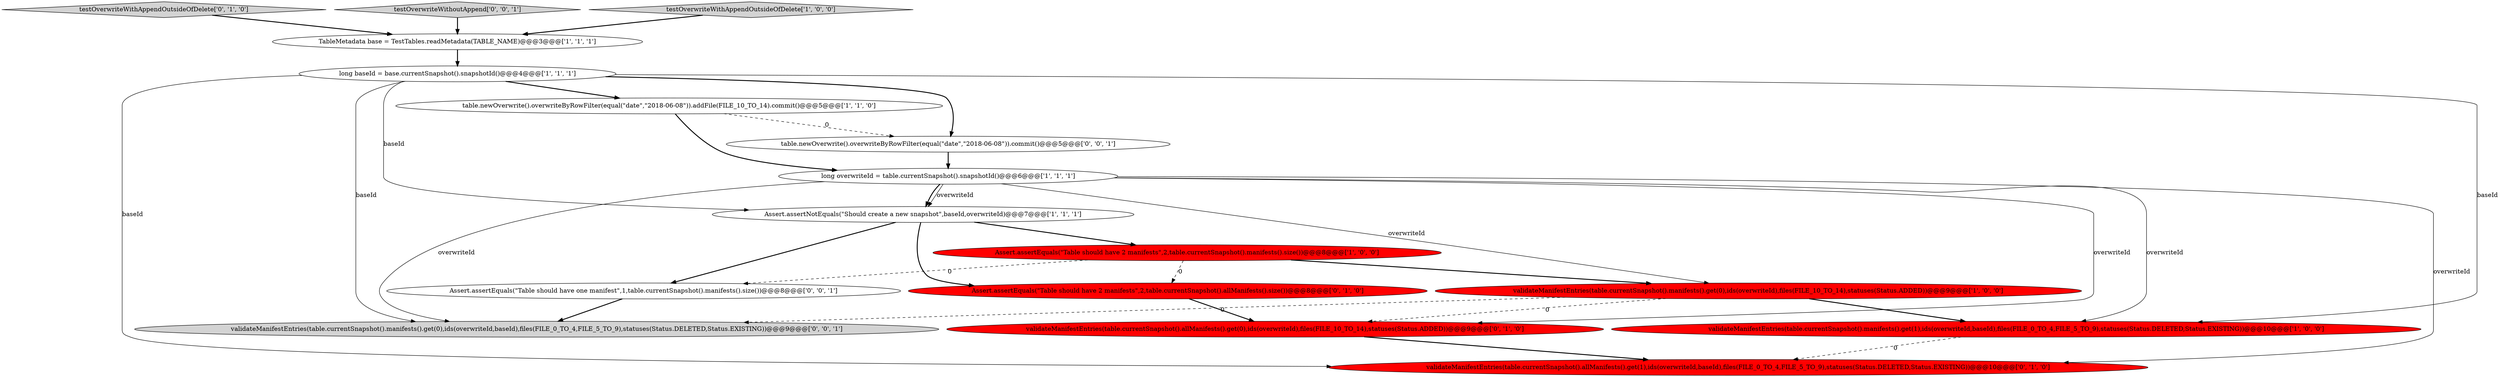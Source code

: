 digraph {
11 [style = filled, label = "testOverwriteWithAppendOutsideOfDelete['0', '1', '0']", fillcolor = lightgray, shape = diamond image = "AAA0AAABBB2BBB"];
12 [style = filled, label = "Assert.assertEquals(\"Table should have 2 manifests\",2,table.currentSnapshot().allManifests().size())@@@8@@@['0', '1', '0']", fillcolor = red, shape = ellipse image = "AAA1AAABBB2BBB"];
14 [style = filled, label = "Assert.assertEquals(\"Table should have one manifest\",1,table.currentSnapshot().manifests().size())@@@8@@@['0', '0', '1']", fillcolor = white, shape = ellipse image = "AAA0AAABBB3BBB"];
4 [style = filled, label = "Assert.assertEquals(\"Table should have 2 manifests\",2,table.currentSnapshot().manifests().size())@@@8@@@['1', '0', '0']", fillcolor = red, shape = ellipse image = "AAA1AAABBB1BBB"];
2 [style = filled, label = "validateManifestEntries(table.currentSnapshot().manifests().get(1),ids(overwriteId,baseId),files(FILE_0_TO_4,FILE_5_TO_9),statuses(Status.DELETED,Status.EXISTING))@@@10@@@['1', '0', '0']", fillcolor = red, shape = ellipse image = "AAA1AAABBB1BBB"];
16 [style = filled, label = "testOverwriteWithoutAppend['0', '0', '1']", fillcolor = lightgray, shape = diamond image = "AAA0AAABBB3BBB"];
10 [style = filled, label = "validateManifestEntries(table.currentSnapshot().allManifests().get(0),ids(overwriteId),files(FILE_10_TO_14),statuses(Status.ADDED))@@@9@@@['0', '1', '0']", fillcolor = red, shape = ellipse image = "AAA1AAABBB2BBB"];
7 [style = filled, label = "long overwriteId = table.currentSnapshot().snapshotId()@@@6@@@['1', '1', '1']", fillcolor = white, shape = ellipse image = "AAA0AAABBB1BBB"];
6 [style = filled, label = "TableMetadata base = TestTables.readMetadata(TABLE_NAME)@@@3@@@['1', '1', '1']", fillcolor = white, shape = ellipse image = "AAA0AAABBB1BBB"];
5 [style = filled, label = "validateManifestEntries(table.currentSnapshot().manifests().get(0),ids(overwriteId),files(FILE_10_TO_14),statuses(Status.ADDED))@@@9@@@['1', '0', '0']", fillcolor = red, shape = ellipse image = "AAA1AAABBB1BBB"];
13 [style = filled, label = "table.newOverwrite().overwriteByRowFilter(equal(\"date\",\"2018-06-08\")).commit()@@@5@@@['0', '0', '1']", fillcolor = white, shape = ellipse image = "AAA0AAABBB3BBB"];
3 [style = filled, label = "testOverwriteWithAppendOutsideOfDelete['1', '0', '0']", fillcolor = lightgray, shape = diamond image = "AAA0AAABBB1BBB"];
9 [style = filled, label = "validateManifestEntries(table.currentSnapshot().allManifests().get(1),ids(overwriteId,baseId),files(FILE_0_TO_4,FILE_5_TO_9),statuses(Status.DELETED,Status.EXISTING))@@@10@@@['0', '1', '0']", fillcolor = red, shape = ellipse image = "AAA1AAABBB2BBB"];
1 [style = filled, label = "long baseId = base.currentSnapshot().snapshotId()@@@4@@@['1', '1', '1']", fillcolor = white, shape = ellipse image = "AAA0AAABBB1BBB"];
8 [style = filled, label = "table.newOverwrite().overwriteByRowFilter(equal(\"date\",\"2018-06-08\")).addFile(FILE_10_TO_14).commit()@@@5@@@['1', '1', '0']", fillcolor = white, shape = ellipse image = "AAA0AAABBB1BBB"];
0 [style = filled, label = "Assert.assertNotEquals(\"Should create a new snapshot\",baseId,overwriteId)@@@7@@@['1', '1', '1']", fillcolor = white, shape = ellipse image = "AAA0AAABBB1BBB"];
15 [style = filled, label = "validateManifestEntries(table.currentSnapshot().manifests().get(0),ids(overwriteId,baseId),files(FILE_0_TO_4,FILE_5_TO_9),statuses(Status.DELETED,Status.EXISTING))@@@9@@@['0', '0', '1']", fillcolor = lightgray, shape = ellipse image = "AAA0AAABBB3BBB"];
1->2 [style = solid, label="baseId"];
1->8 [style = bold, label=""];
16->6 [style = bold, label=""];
0->12 [style = bold, label=""];
11->6 [style = bold, label=""];
7->2 [style = solid, label="overwriteId"];
3->6 [style = bold, label=""];
7->0 [style = bold, label=""];
1->13 [style = bold, label=""];
8->7 [style = bold, label=""];
4->12 [style = dashed, label="0"];
8->13 [style = dashed, label="0"];
6->1 [style = bold, label=""];
5->2 [style = bold, label=""];
0->14 [style = bold, label=""];
12->10 [style = bold, label=""];
7->0 [style = solid, label="overwriteId"];
7->15 [style = solid, label="overwriteId"];
5->10 [style = dashed, label="0"];
7->10 [style = solid, label="overwriteId"];
0->4 [style = bold, label=""];
2->9 [style = dashed, label="0"];
13->7 [style = bold, label=""];
7->5 [style = solid, label="overwriteId"];
14->15 [style = bold, label=""];
10->9 [style = bold, label=""];
4->14 [style = dashed, label="0"];
5->15 [style = dashed, label="0"];
1->15 [style = solid, label="baseId"];
7->9 [style = solid, label="overwriteId"];
4->5 [style = bold, label=""];
1->0 [style = solid, label="baseId"];
1->9 [style = solid, label="baseId"];
}
